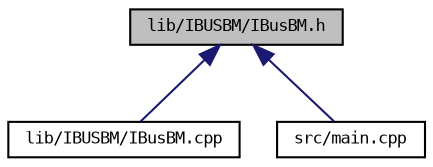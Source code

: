 digraph "lib/IBUSBM/IBusBM.h"
{
 // LATEX_PDF_SIZE
  bgcolor="transparent";
  edge [fontname="DejaVuSansMono",fontsize="8",labelfontname="DejaVuSansMono",labelfontsize="8"];
  node [fontname="DejaVuSansMono",fontsize="8",shape=record];
  Node1 [label="lib/IBUSBM/IBusBM.h",height=0.2,width=0.4,color="black", fillcolor="grey75", style="filled", fontcolor="black",tooltip=" "];
  Node1 -> Node2 [dir="back",color="midnightblue",fontsize="8",style="solid",fontname="DejaVuSansMono"];
  Node2 [label="lib/IBUSBM/IBusBM.cpp",height=0.2,width=0.4,color="black",URL="$IBusBM_8cpp.html",tooltip=" "];
  Node1 -> Node3 [dir="back",color="midnightblue",fontsize="8",style="solid",fontname="DejaVuSansMono"];
  Node3 [label="src/main.cpp",height=0.2,width=0.4,color="black",URL="$main_8cpp.html",tooltip=" "];
}
